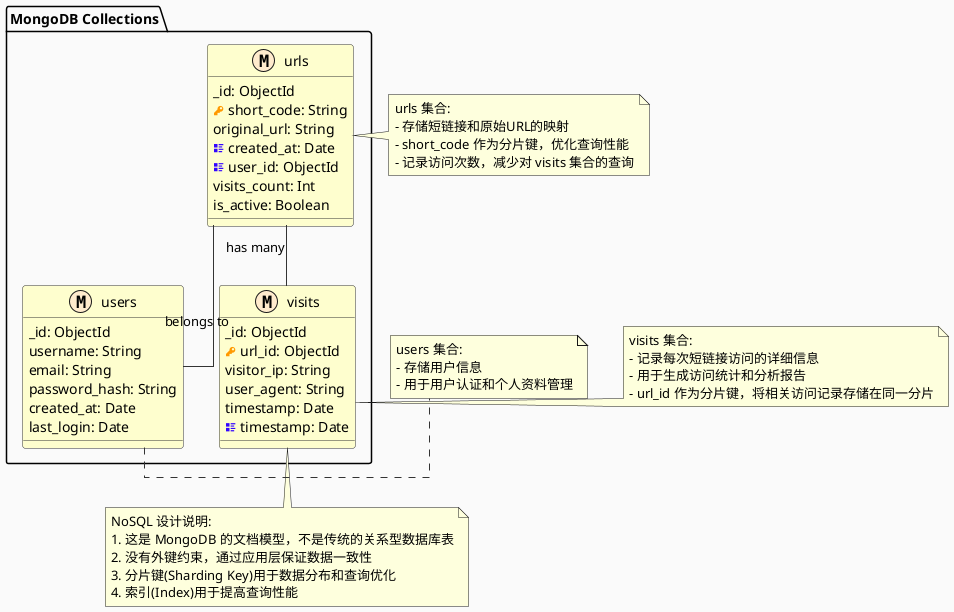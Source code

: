 @startuml
!define MONGO(x) class x << (M,#FFEBCD) >>
!define index(x) <color:#3306FF><&list-rich></color> x
!define sharding_key(x) <color:#FF9900><&key></color> x

skinparam class {
    BackgroundColor #FEFECE
    BorderColor #333333
    ArrowColor #333333
}
skinparam linetype ortho
skinparam backgroundColor #FAFAFA

package "MongoDB Collections" {
    MONGO(urls) {
        _id: ObjectId
        sharding_key(short_code): String
        original_url: String
        index(created_at): Date
        index(user_id): ObjectId
        visits_count: Int
        is_active: Boolean
    }

    MONGO(users) {
        _id: ObjectId
        username: String
        email: String
        password_hash: String
        created_at: Date
        last_login: Date
    }

    MONGO(visits) {
        _id: ObjectId
        sharding_key(url_id): ObjectId
        visitor_ip: String
        user_agent: String
        timestamp: Date
        index(timestamp): Date
    }
}

note right of urls
    urls 集合:
    - 存储短链接和原始URL的映射
    - short_code 作为分片键，优化查询性能
    - 记录访问次数，减少对 visits 集合的查询
end note

note right of users
    users 集合:
    - 存储用户信息
    - 用于用户认证和个人资料管理
end note

note right of visits
    visits 集合:
    - 记录每次短链接访问的详细信息
    - 用于生成访问统计和分析报告
    - url_id 作为分片键，将相关访问记录存储在同一分片
end note

note bottom of visits
    NoSQL 设计说明:
    1. 这是 MongoDB 的文档模型，不是传统的关系型数据库表
    2. 没有外键约束，通过应用层保证数据一致性
    3. 分片键(Sharding Key)用于数据分布和查询优化
    4. 索引(Index)用于提高查询性能
end note

urls -- users : "belongs to"
urls -- visits : "has many"

@enduml
